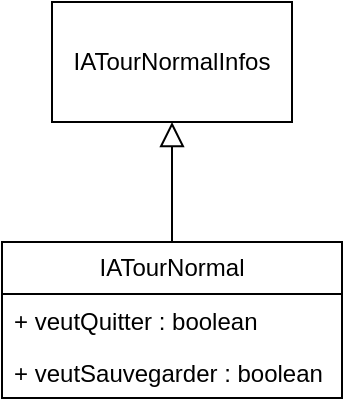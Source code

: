 <mxfile version="22.1.21" type="github">
  <diagram id="C5RBs43oDa-KdzZeNtuy" name="Page-1">
    <mxGraphModel dx="750" dy="379" grid="1" gridSize="10" guides="1" tooltips="1" connect="1" arrows="1" fold="1" page="1" pageScale="1" pageWidth="827" pageHeight="1169" math="0" shadow="0">
      <root>
        <mxCell id="WIyWlLk6GJQsqaUBKTNV-0" />
        <mxCell id="WIyWlLk6GJQsqaUBKTNV-1" parent="WIyWlLk6GJQsqaUBKTNV-0" />
        <mxCell id="i3LlxhzEXIOrOoSJDD8H-0" value="IATourNormal" style="swimlane;fontStyle=0;childLayout=stackLayout;horizontal=1;startSize=26;fillColor=none;horizontalStack=0;resizeParent=1;resizeParentMax=0;resizeLast=0;collapsible=1;marginBottom=0;whiteSpace=wrap;html=1;" vertex="1" parent="WIyWlLk6GJQsqaUBKTNV-1">
          <mxGeometry x="140" y="290" width="170" height="78" as="geometry" />
        </mxCell>
        <mxCell id="i3LlxhzEXIOrOoSJDD8H-1" value="+ veutQuitter : boolean" style="text;strokeColor=none;fillColor=none;align=left;verticalAlign=top;spacingLeft=4;spacingRight=4;overflow=hidden;rotatable=0;points=[[0,0.5],[1,0.5]];portConstraint=eastwest;whiteSpace=wrap;html=1;" vertex="1" parent="i3LlxhzEXIOrOoSJDD8H-0">
          <mxGeometry y="26" width="170" height="26" as="geometry" />
        </mxCell>
        <mxCell id="i3LlxhzEXIOrOoSJDD8H-2" value="+ veutSauvegarder : boolean" style="text;strokeColor=none;fillColor=none;align=left;verticalAlign=top;spacingLeft=4;spacingRight=4;overflow=hidden;rotatable=0;points=[[0,0.5],[1,0.5]];portConstraint=eastwest;whiteSpace=wrap;html=1;" vertex="1" parent="i3LlxhzEXIOrOoSJDD8H-0">
          <mxGeometry y="52" width="170" height="26" as="geometry" />
        </mxCell>
        <mxCell id="i3LlxhzEXIOrOoSJDD8H-4" value="IATourNormalInfos" style="rounded=0;whiteSpace=wrap;html=1;" vertex="1" parent="WIyWlLk6GJQsqaUBKTNV-1">
          <mxGeometry x="165" y="170" width="120" height="60" as="geometry" />
        </mxCell>
        <mxCell id="i3LlxhzEXIOrOoSJDD8H-5" value="" style="endArrow=block;endSize=10;endFill=0;shadow=0;strokeWidth=1;rounded=0;edgeStyle=elbowEdgeStyle;elbow=vertical;exitX=0.5;exitY=0;exitDx=0;exitDy=0;entryX=0.5;entryY=1;entryDx=0;entryDy=0;" edge="1" parent="WIyWlLk6GJQsqaUBKTNV-1" source="i3LlxhzEXIOrOoSJDD8H-0" target="i3LlxhzEXIOrOoSJDD8H-4">
          <mxGeometry width="160" relative="1" as="geometry">
            <mxPoint x="120" y="572" as="sourcePoint" />
            <mxPoint x="440" y="490" as="targetPoint" />
          </mxGeometry>
        </mxCell>
      </root>
    </mxGraphModel>
  </diagram>
</mxfile>
